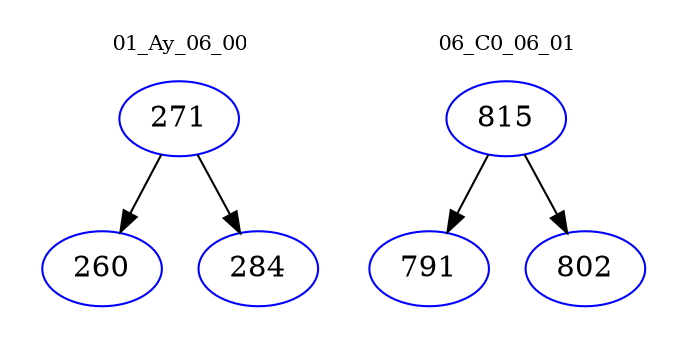 digraph{
subgraph cluster_0 {
color = white
label = "01_Ay_06_00";
fontsize=10;
T0_271 [label="271", color="blue"]
T0_271 -> T0_260 [color="black"]
T0_260 [label="260", color="blue"]
T0_271 -> T0_284 [color="black"]
T0_284 [label="284", color="blue"]
}
subgraph cluster_1 {
color = white
label = "06_C0_06_01";
fontsize=10;
T1_815 [label="815", color="blue"]
T1_815 -> T1_791 [color="black"]
T1_791 [label="791", color="blue"]
T1_815 -> T1_802 [color="black"]
T1_802 [label="802", color="blue"]
}
}
